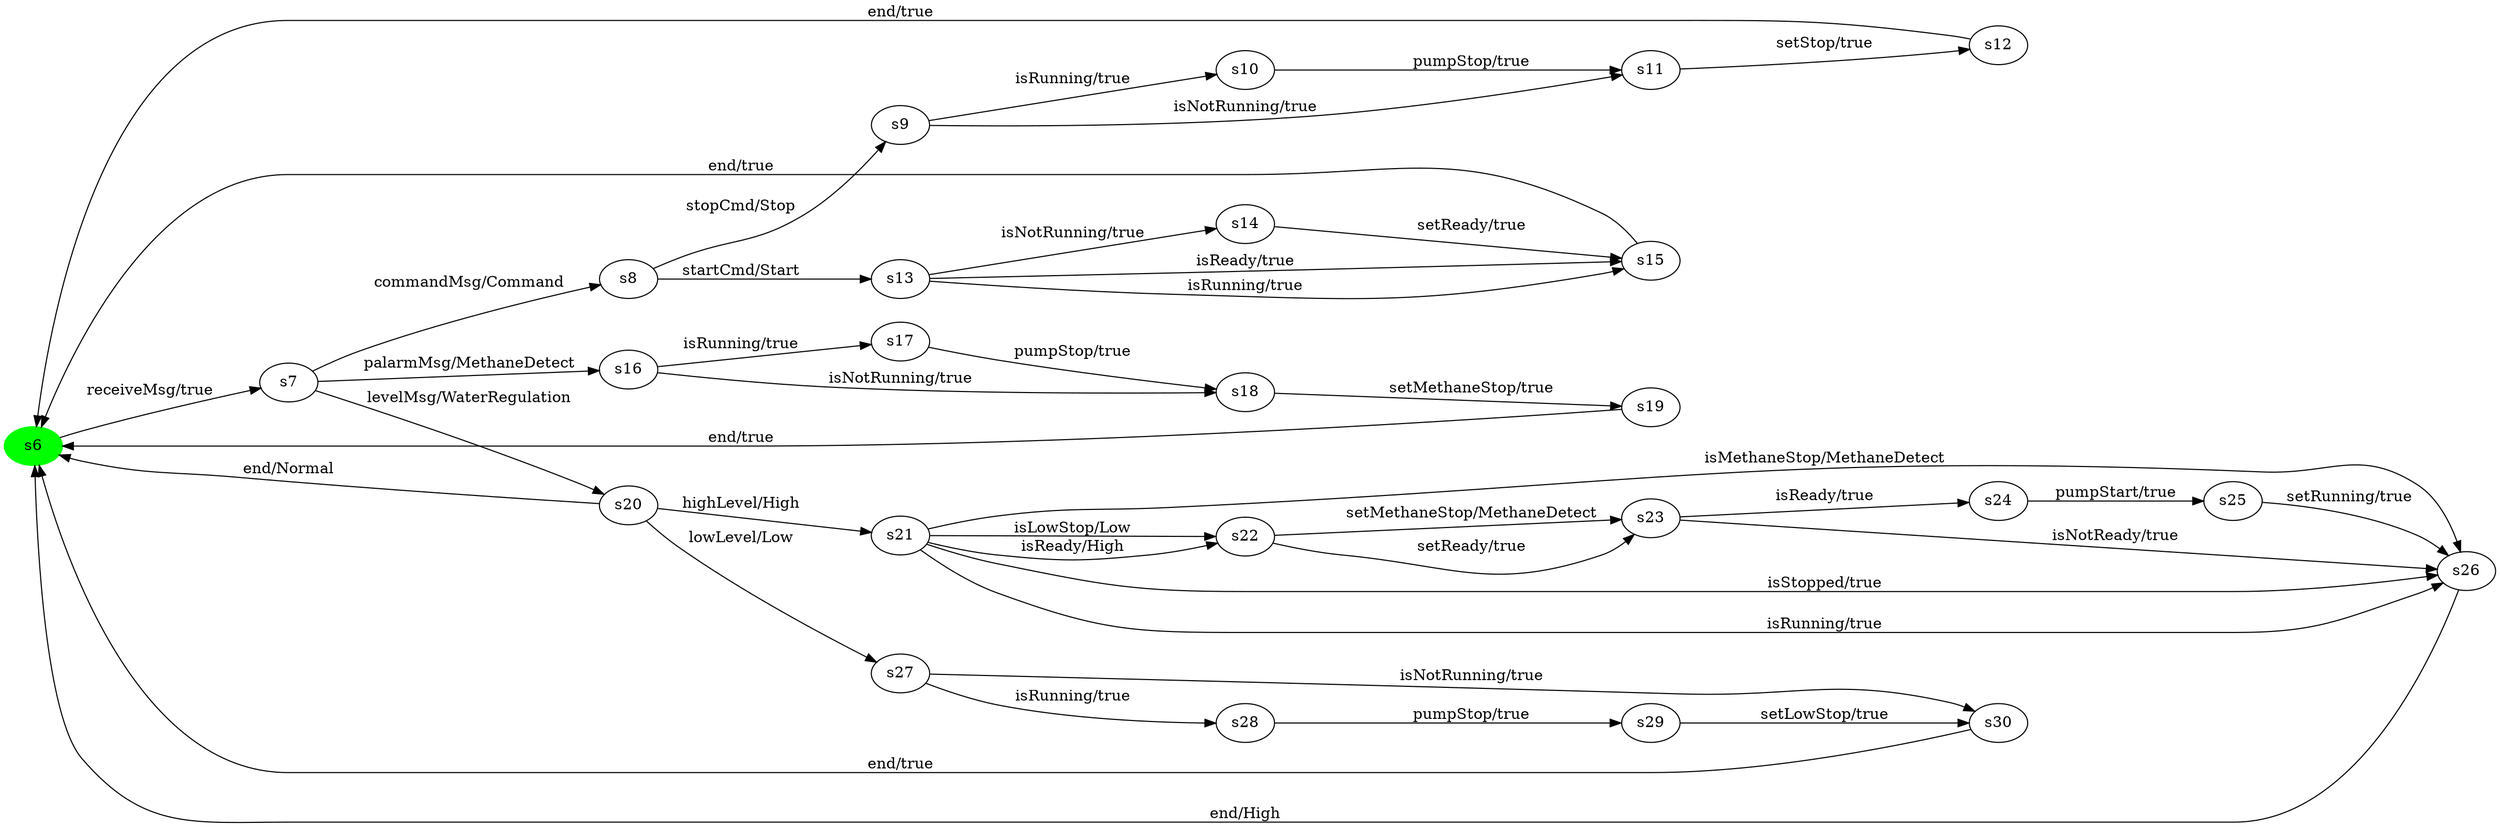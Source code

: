 digraph G {
rankdir=LR;
state0[ label = "s6", style=filled, color=green ];
state1 [ label = "s30" ];
state1 -> state0 [ label=" end/true " ];
state2 [ label = "s11" ];
state2 -> state3 [ label=" setStop/true " ];
state4 [ label = "s10" ];
state4 -> state2 [ label=" pumpStop/true " ];
state5 [ label = "s13" ];
state5 -> state6 [ label=" isNotRunning/true " ];
state5 -> state7 [ label=" isReady/true " ];
state5 -> state7 [ label=" isRunning/true " ];
state3 [ label = "s12" ];
state3 -> state0 [ label=" end/true " ];
state7 [ label = "s15" ];
state7 -> state0 [ label=" end/true " ];
state6 [ label = "s14" ];
state6 -> state7 [ label=" setReady/true " ];
state8 [ label = "s17" ];
state8 -> state9 [ label=" pumpStop/true " ];
state10 [ label = "s16" ];
state10 -> state8 [ label=" isRunning/true " ];
state10 -> state9 [ label=" isNotRunning/true " ];
state11 [ label = "s19" ];
state11 -> state0 [ label=" end/true " ];
state9 [ label = "s18" ];
state9 -> state11 [ label=" setMethaneStop/true " ];
state0 -> state12 [ label=" receiveMsg/true " ];
state12 [ label = "s7" ];
state12 -> state13 [ label=" commandMsg/Command " ];
state12 -> state10 [ label=" palarmMsg/MethaneDetect " ];
state12 -> state14 [ label=" levelMsg/WaterRegulation " ];
state13 [ label = "s8" ];
state13 -> state15 [ label=" stopCmd/Stop " ];
state13 -> state5 [ label=" startCmd/Start " ];
state15 [ label = "s9" ];
state15 -> state4 [ label=" isRunning/true " ];
state15 -> state2 [ label=" isNotRunning/true " ];
state14 [ label = "s20" ];
state14 -> state0 [ label=" end/Normal " ];
state14 -> state16 [ label=" highLevel/High " ];
state14 -> state17 [ label=" lowLevel/Low " ];
state18 [ label = "s22" ];
state18 -> state19 [ label=" setReady/true " ];
state18 -> state19 [ label=" setMethaneStop/MethaneDetect " ];
state16 [ label = "s21" ];
state16 -> state18 [ label=" isReady/High " ];
state16 -> state18 [ label=" isLowStop/Low " ];
state16 -> state20 [ label=" isMethaneStop/MethaneDetect " ];
state16 -> state20 [ label=" isStopped/true " ];
state16 -> state20 [ label=" isRunning/true " ];
state21 [ label = "s24" ];
state21 -> state22 [ label=" pumpStart/true " ];
state19 [ label = "s23" ];
state19 -> state21 [ label=" isReady/true " ];
state19 -> state20 [ label=" isNotReady/true " ];
state20 [ label = "s26" ];
state20 -> state0 [ label=" end/High " ];
state22 [ label = "s25" ];
state22 -> state20 [ label=" setRunning/true " ];
state23 [ label = "s28" ];
state23 -> state24 [ label=" pumpStop/true " ];
state17 [ label = "s27" ];
state17 -> state23 [ label=" isRunning/true " ];
state17 -> state1 [ label=" isNotRunning/true " ];
state24 [ label = "s29" ];
state24 -> state1 [ label=" setLowStop/true " ];
}
